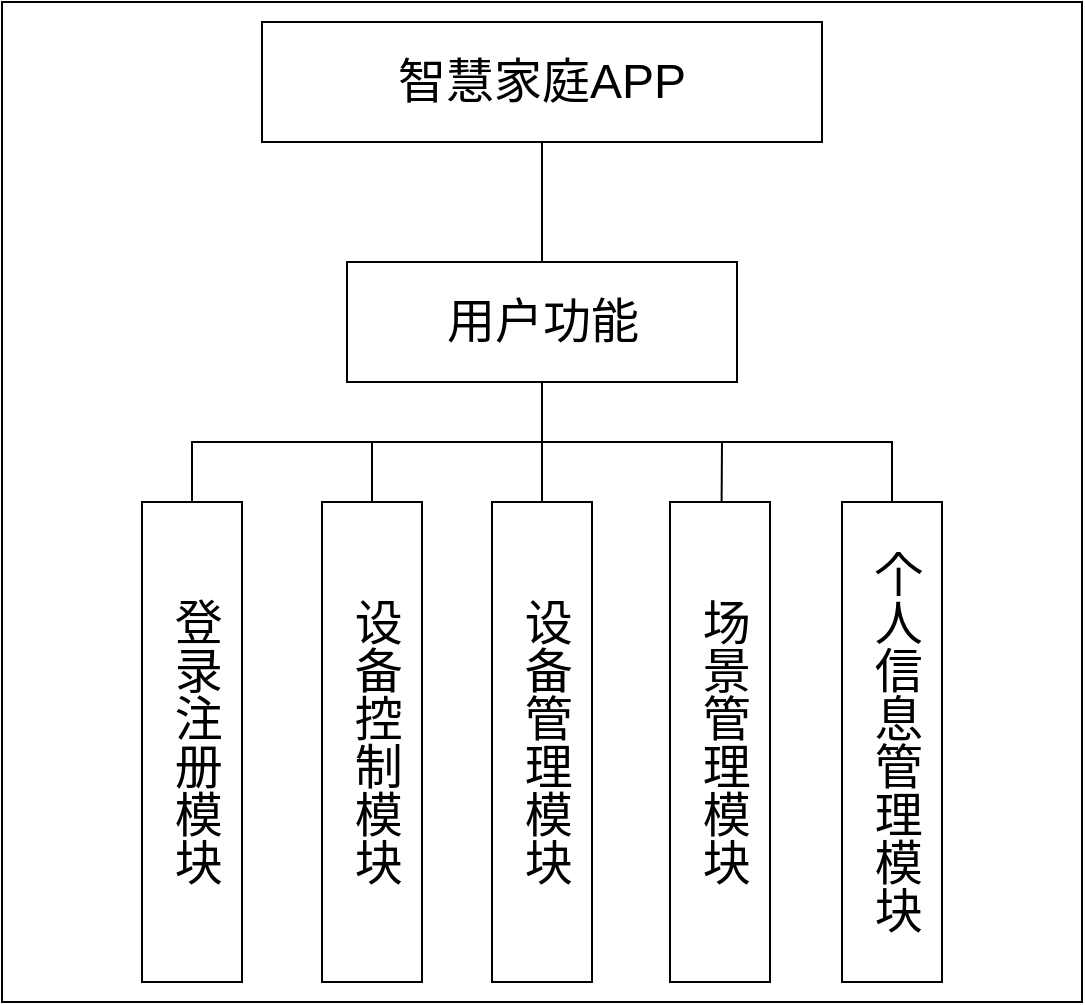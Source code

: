 <mxfile version="24.4.4" type="github">
  <diagram name="第 1 页" id="6juX_oo3U85sf9RQ1iuz">
    <mxGraphModel dx="1002" dy="787" grid="1" gridSize="10" guides="1" tooltips="1" connect="1" arrows="1" fold="1" page="1" pageScale="1" pageWidth="827" pageHeight="1169" math="0" shadow="0">
      <root>
        <mxCell id="0" />
        <mxCell id="1" parent="0" />
        <mxCell id="1tLmyOXdZRE4iyiBzcDP-18" value="" style="rounded=0;whiteSpace=wrap;html=1;" vertex="1" parent="1">
          <mxGeometry x="30" y="190" width="540" height="500" as="geometry" />
        </mxCell>
        <mxCell id="1tLmyOXdZRE4iyiBzcDP-1" value="&lt;font style=&quot;font-size: 24px;&quot;&gt;智慧家庭APP&lt;/font&gt;" style="rounded=0;whiteSpace=wrap;html=1;" vertex="1" parent="1">
          <mxGeometry x="160" y="200" width="280" height="60" as="geometry" />
        </mxCell>
        <mxCell id="1tLmyOXdZRE4iyiBzcDP-2" value="&lt;font style=&quot;font-size: 24px;&quot;&gt;用户功能&lt;/font&gt;" style="rounded=0;whiteSpace=wrap;html=1;" vertex="1" parent="1">
          <mxGeometry x="202.5" y="320" width="195" height="60" as="geometry" />
        </mxCell>
        <mxCell id="1tLmyOXdZRE4iyiBzcDP-3" value="" style="endArrow=none;html=1;rounded=0;entryX=0.5;entryY=1;entryDx=0;entryDy=0;exitX=0.5;exitY=0;exitDx=0;exitDy=0;" edge="1" parent="1" source="1tLmyOXdZRE4iyiBzcDP-2" target="1tLmyOXdZRE4iyiBzcDP-1">
          <mxGeometry width="50" height="50" relative="1" as="geometry">
            <mxPoint x="350" y="500" as="sourcePoint" />
            <mxPoint x="400" y="450" as="targetPoint" />
          </mxGeometry>
        </mxCell>
        <mxCell id="1tLmyOXdZRE4iyiBzcDP-4" value="&lt;font style=&quot;font-size: 24px;&quot;&gt;登录注册模块&lt;/font&gt;" style="rounded=0;whiteSpace=wrap;html=1;horizontal=1;textDirection=vertical-lr;" vertex="1" parent="1">
          <mxGeometry x="100" y="440" width="50" height="240" as="geometry" />
        </mxCell>
        <mxCell id="1tLmyOXdZRE4iyiBzcDP-5" value="&lt;font style=&quot;font-size: 24px;&quot;&gt;设备控制模块&lt;/font&gt;" style="rounded=0;whiteSpace=wrap;html=1;horizontal=1;textDirection=vertical-lr;" vertex="1" parent="1">
          <mxGeometry x="190" y="440" width="50" height="240" as="geometry" />
        </mxCell>
        <mxCell id="1tLmyOXdZRE4iyiBzcDP-6" value="&lt;font style=&quot;font-size: 24px;&quot;&gt;场景管理模块&lt;/font&gt;" style="rounded=0;whiteSpace=wrap;html=1;horizontal=1;textDirection=vertical-lr;" vertex="1" parent="1">
          <mxGeometry x="364" y="440" width="50" height="240" as="geometry" />
        </mxCell>
        <mxCell id="1tLmyOXdZRE4iyiBzcDP-7" value="&lt;font style=&quot;font-size: 24px;&quot;&gt;个人信息管理模块&lt;/font&gt;" style="rounded=0;whiteSpace=wrap;html=1;horizontal=1;textDirection=vertical-lr;" vertex="1" parent="1">
          <mxGeometry x="450" y="440" width="50" height="240" as="geometry" />
        </mxCell>
        <mxCell id="1tLmyOXdZRE4iyiBzcDP-8" value="&lt;font style=&quot;font-size: 24px;&quot;&gt;设备管理模块&lt;/font&gt;" style="rounded=0;whiteSpace=wrap;html=1;horizontal=1;textDirection=vertical-lr;" vertex="1" parent="1">
          <mxGeometry x="275" y="440" width="50" height="240" as="geometry" />
        </mxCell>
        <mxCell id="1tLmyOXdZRE4iyiBzcDP-11" value="" style="endArrow=none;html=1;rounded=0;entryX=0.5;entryY=1;entryDx=0;entryDy=0;" edge="1" parent="1" target="1tLmyOXdZRE4iyiBzcDP-2">
          <mxGeometry width="50" height="50" relative="1" as="geometry">
            <mxPoint x="300" y="440" as="sourcePoint" />
            <mxPoint x="340" y="430" as="targetPoint" />
          </mxGeometry>
        </mxCell>
        <mxCell id="1tLmyOXdZRE4iyiBzcDP-14" value="" style="endArrow=none;html=1;rounded=0;exitX=0.5;exitY=0;exitDx=0;exitDy=0;" edge="1" parent="1" source="1tLmyOXdZRE4iyiBzcDP-4">
          <mxGeometry width="50" height="50" relative="1" as="geometry">
            <mxPoint x="260" y="510" as="sourcePoint" />
            <mxPoint x="300" y="410" as="targetPoint" />
            <Array as="points">
              <mxPoint x="125" y="410" />
            </Array>
          </mxGeometry>
        </mxCell>
        <mxCell id="1tLmyOXdZRE4iyiBzcDP-15" value="" style="endArrow=none;html=1;rounded=0;exitX=0.5;exitY=0;exitDx=0;exitDy=0;" edge="1" parent="1" source="1tLmyOXdZRE4iyiBzcDP-5">
          <mxGeometry width="50" height="50" relative="1" as="geometry">
            <mxPoint x="260" y="510" as="sourcePoint" />
            <mxPoint x="215" y="410" as="targetPoint" />
          </mxGeometry>
        </mxCell>
        <mxCell id="1tLmyOXdZRE4iyiBzcDP-16" value="" style="endArrow=none;html=1;rounded=0;exitX=0.5;exitY=0;exitDx=0;exitDy=0;" edge="1" parent="1" source="1tLmyOXdZRE4iyiBzcDP-7">
          <mxGeometry width="50" height="50" relative="1" as="geometry">
            <mxPoint x="260" y="510" as="sourcePoint" />
            <mxPoint x="300" y="410" as="targetPoint" />
            <Array as="points">
              <mxPoint x="475" y="410" />
            </Array>
          </mxGeometry>
        </mxCell>
        <mxCell id="1tLmyOXdZRE4iyiBzcDP-17" value="" style="endArrow=none;html=1;rounded=0;" edge="1" parent="1" source="1tLmyOXdZRE4iyiBzcDP-6">
          <mxGeometry width="50" height="50" relative="1" as="geometry">
            <mxPoint x="260" y="510" as="sourcePoint" />
            <mxPoint x="390" y="410" as="targetPoint" />
          </mxGeometry>
        </mxCell>
      </root>
    </mxGraphModel>
  </diagram>
</mxfile>

